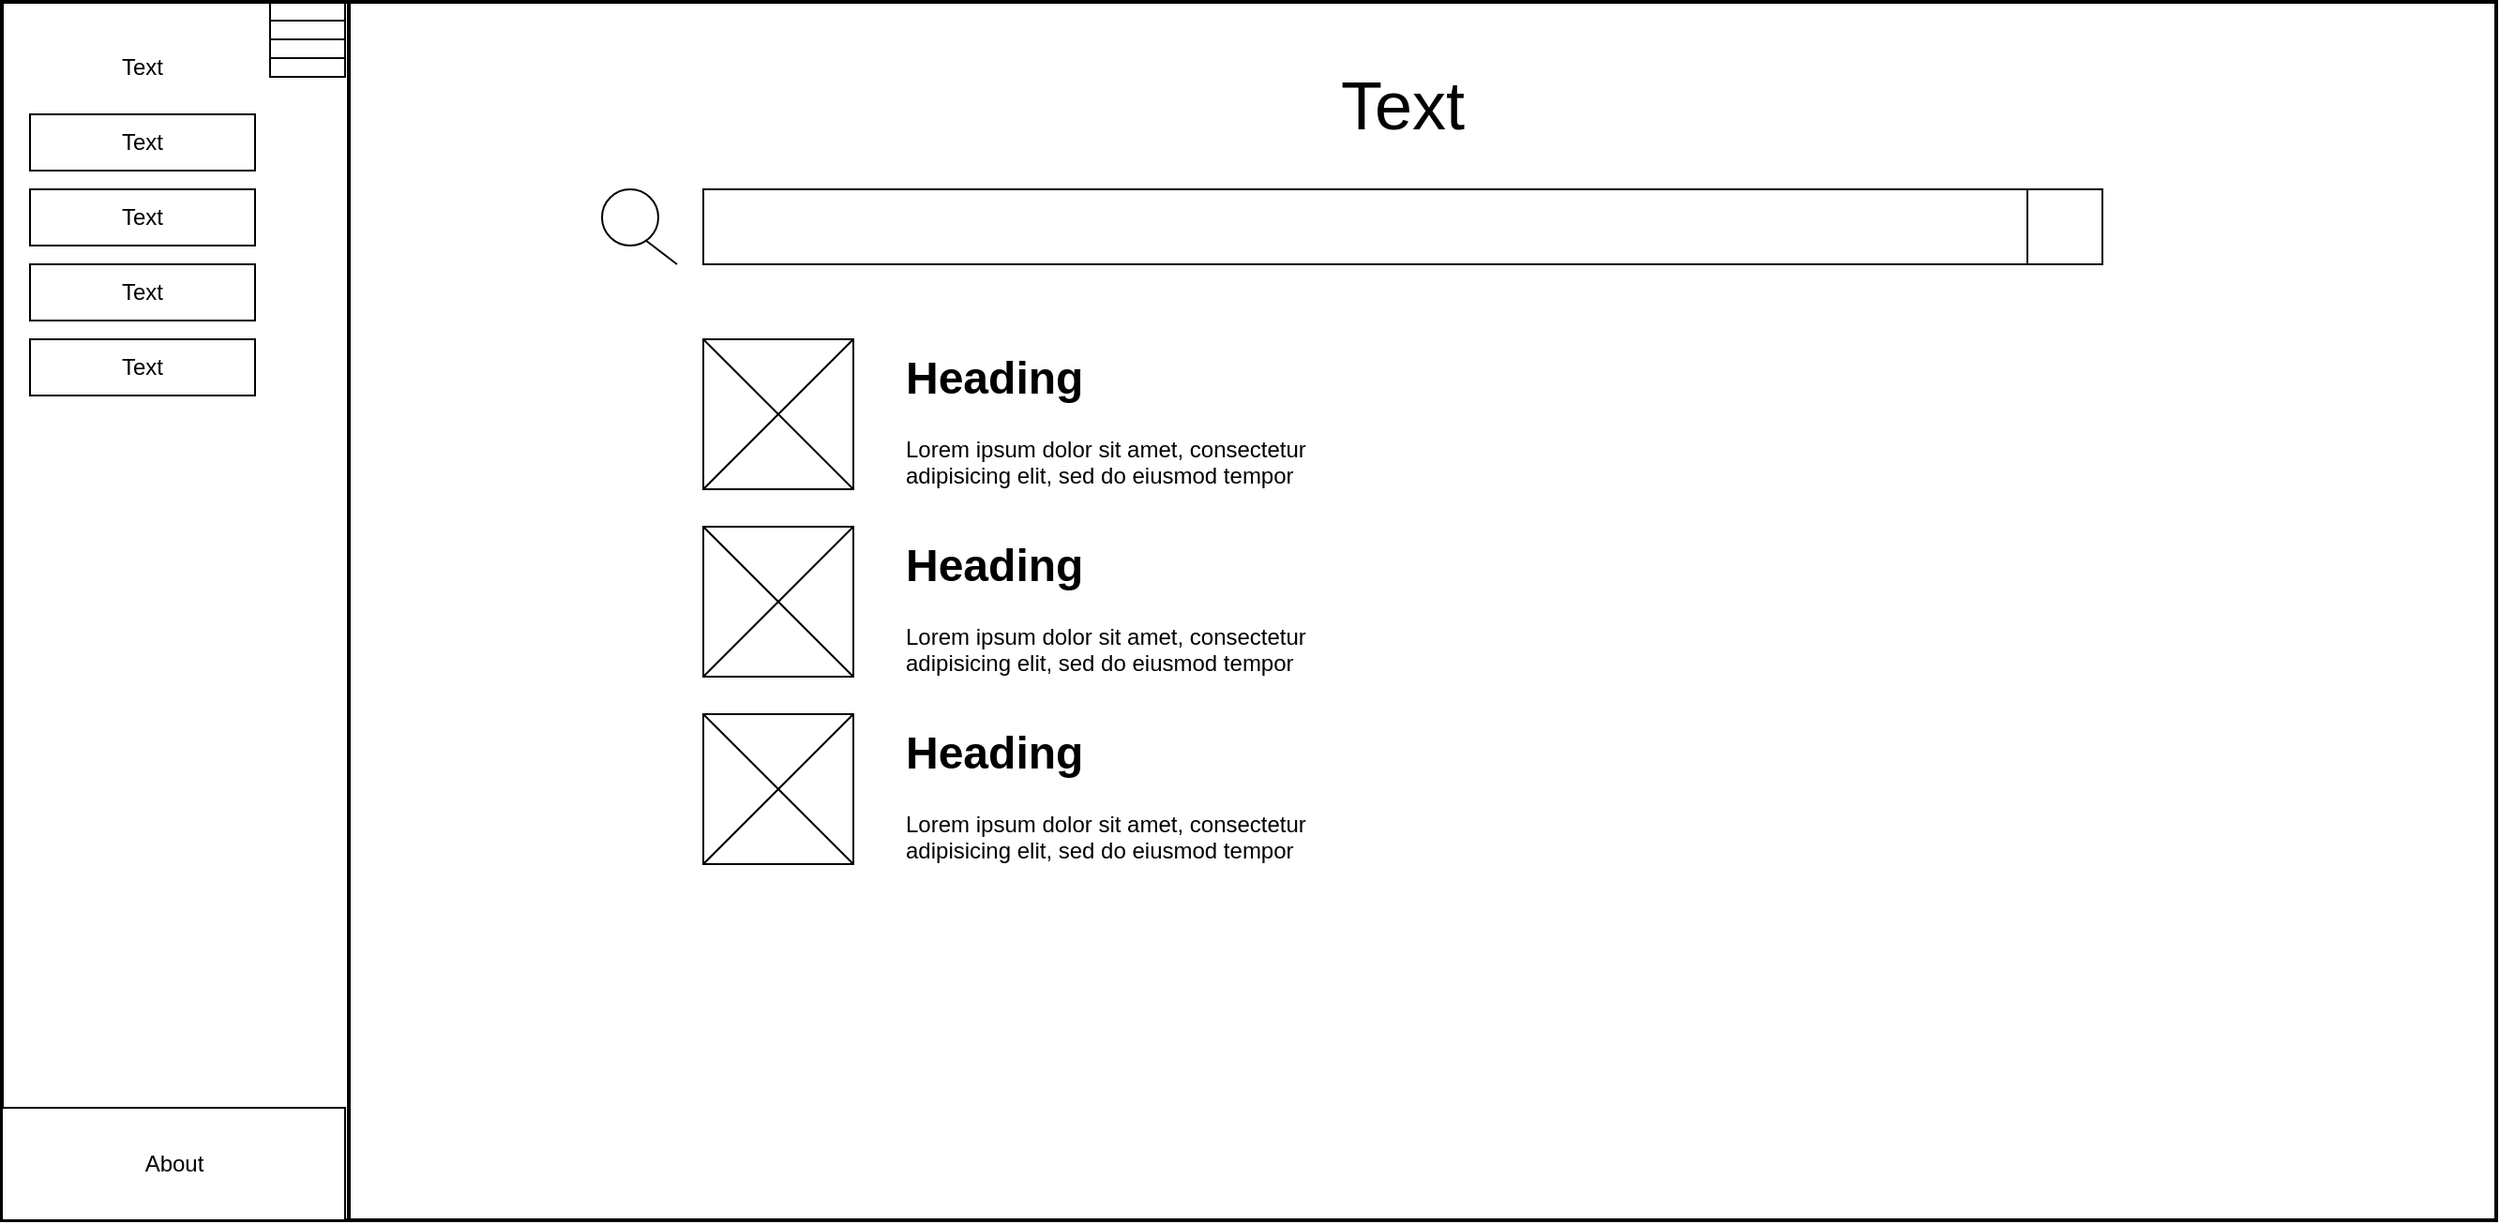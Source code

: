 <mxfile version="26.1.0">
  <diagram name="Page-1" id="Dqjm_s4wM3Hg_-xBNH9p">
    <mxGraphModel dx="1728" dy="943" grid="1" gridSize="10" guides="1" tooltips="1" connect="1" arrows="1" fold="1" page="1" pageScale="1" pageWidth="827" pageHeight="1169" math="0" shadow="0">
      <root>
        <mxCell id="0" />
        <mxCell id="1" parent="0" />
        <mxCell id="aTa-H8B4fmWJjOK4cP6M-1" value="" style="rounded=0;whiteSpace=wrap;html=1;strokeWidth=2;glass=0;fillColor=none;fontSize=20;" vertex="1" parent="1">
          <mxGeometry x="40" y="140" width="1330" height="650" as="geometry" />
        </mxCell>
        <mxCell id="aTa-H8B4fmWJjOK4cP6M-3" value="" style="line;strokeWidth=2;direction=south;html=1;perimeter=backbonePerimeter;points=[];outlineConnect=0;" vertex="1" parent="1">
          <mxGeometry x="220" y="140" width="10" height="650" as="geometry" />
        </mxCell>
        <mxCell id="aTa-H8B4fmWJjOK4cP6M-4" value="" style="rounded=0;whiteSpace=wrap;html=1;" vertex="1" parent="1">
          <mxGeometry x="55" y="200" width="120" height="30" as="geometry" />
        </mxCell>
        <mxCell id="aTa-H8B4fmWJjOK4cP6M-6" value="" style="rounded=0;whiteSpace=wrap;html=1;" vertex="1" parent="1">
          <mxGeometry x="55" y="240" width="120" height="30" as="geometry" />
        </mxCell>
        <mxCell id="aTa-H8B4fmWJjOK4cP6M-7" value="" style="rounded=0;whiteSpace=wrap;html=1;" vertex="1" parent="1">
          <mxGeometry x="55" y="280" width="120" height="30" as="geometry" />
        </mxCell>
        <mxCell id="aTa-H8B4fmWJjOK4cP6M-8" value="" style="rounded=0;whiteSpace=wrap;html=1;" vertex="1" parent="1">
          <mxGeometry x="55" y="320" width="120" height="30" as="geometry" />
        </mxCell>
        <mxCell id="aTa-H8B4fmWJjOK4cP6M-9" value="Text" style="text;html=1;align=center;verticalAlign=middle;whiteSpace=wrap;rounded=0;" vertex="1" parent="1">
          <mxGeometry x="85" y="160" width="60" height="30" as="geometry" />
        </mxCell>
        <mxCell id="aTa-H8B4fmWJjOK4cP6M-10" value="Text" style="text;html=1;align=center;verticalAlign=middle;whiteSpace=wrap;rounded=0;" vertex="1" parent="1">
          <mxGeometry x="85" y="200" width="60" height="30" as="geometry" />
        </mxCell>
        <mxCell id="aTa-H8B4fmWJjOK4cP6M-11" value="Text" style="text;html=1;align=center;verticalAlign=middle;whiteSpace=wrap;rounded=0;" vertex="1" parent="1">
          <mxGeometry x="85" y="240" width="60" height="30" as="geometry" />
        </mxCell>
        <mxCell id="aTa-H8B4fmWJjOK4cP6M-12" value="Text" style="text;html=1;align=center;verticalAlign=middle;whiteSpace=wrap;rounded=0;" vertex="1" parent="1">
          <mxGeometry x="85" y="280" width="60" height="30" as="geometry" />
        </mxCell>
        <mxCell id="aTa-H8B4fmWJjOK4cP6M-14" value="Text" style="text;html=1;align=center;verticalAlign=middle;whiteSpace=wrap;rounded=0;" vertex="1" parent="1">
          <mxGeometry x="85" y="320" width="60" height="30" as="geometry" />
        </mxCell>
        <mxCell id="aTa-H8B4fmWJjOK4cP6M-15" value="" style="ellipse;whiteSpace=wrap;html=1;aspect=fixed;" vertex="1" parent="1">
          <mxGeometry x="360" y="240" width="30" height="30" as="geometry" />
        </mxCell>
        <mxCell id="aTa-H8B4fmWJjOK4cP6M-16" value="" style="endArrow=none;html=1;rounded=0;entryX=1;entryY=1;entryDx=0;entryDy=0;exitX=0.772;exitY=0.904;exitDx=0;exitDy=0;exitPerimeter=0;" edge="1" parent="1" source="aTa-H8B4fmWJjOK4cP6M-15">
          <mxGeometry width="50" height="50" relative="1" as="geometry">
            <mxPoint x="379.997" y="265.607" as="sourcePoint" />
            <mxPoint x="399.997" y="279.997" as="targetPoint" />
          </mxGeometry>
        </mxCell>
        <mxCell id="aTa-H8B4fmWJjOK4cP6M-17" value="" style="rounded=0;whiteSpace=wrap;html=1;" vertex="1" parent="1">
          <mxGeometry x="414" y="240" width="746" height="40" as="geometry" />
        </mxCell>
        <mxCell id="aTa-H8B4fmWJjOK4cP6M-18" value="" style="whiteSpace=wrap;html=1;aspect=fixed;" vertex="1" parent="1">
          <mxGeometry x="414" y="320" width="80" height="80" as="geometry" />
        </mxCell>
        <mxCell id="aTa-H8B4fmWJjOK4cP6M-19" value="" style="endArrow=none;html=1;rounded=0;exitX=0;exitY=1;exitDx=0;exitDy=0;entryX=1;entryY=0;entryDx=0;entryDy=0;" edge="1" parent="1" source="aTa-H8B4fmWJjOK4cP6M-18" target="aTa-H8B4fmWJjOK4cP6M-18">
          <mxGeometry width="50" height="50" relative="1" as="geometry">
            <mxPoint x="474" y="350" as="sourcePoint" />
            <mxPoint x="524" y="300" as="targetPoint" />
          </mxGeometry>
        </mxCell>
        <mxCell id="aTa-H8B4fmWJjOK4cP6M-20" value="" style="endArrow=none;html=1;rounded=0;exitX=1;exitY=1;exitDx=0;exitDy=0;entryX=0;entryY=0;entryDx=0;entryDy=0;" edge="1" parent="1" source="aTa-H8B4fmWJjOK4cP6M-18" target="aTa-H8B4fmWJjOK4cP6M-18">
          <mxGeometry width="50" height="50" relative="1" as="geometry">
            <mxPoint x="454" y="390" as="sourcePoint" />
            <mxPoint x="534" y="310" as="targetPoint" />
          </mxGeometry>
        </mxCell>
        <mxCell id="aTa-H8B4fmWJjOK4cP6M-21" value="" style="whiteSpace=wrap;html=1;aspect=fixed;" vertex="1" parent="1">
          <mxGeometry x="414" y="420" width="80" height="80" as="geometry" />
        </mxCell>
        <mxCell id="aTa-H8B4fmWJjOK4cP6M-22" value="" style="endArrow=none;html=1;rounded=0;exitX=0;exitY=1;exitDx=0;exitDy=0;entryX=1;entryY=0;entryDx=0;entryDy=0;" edge="1" parent="1" source="aTa-H8B4fmWJjOK4cP6M-21" target="aTa-H8B4fmWJjOK4cP6M-21">
          <mxGeometry width="50" height="50" relative="1" as="geometry">
            <mxPoint x="474" y="440" as="sourcePoint" />
            <mxPoint x="524" y="390" as="targetPoint" />
          </mxGeometry>
        </mxCell>
        <mxCell id="aTa-H8B4fmWJjOK4cP6M-23" value="" style="endArrow=none;html=1;rounded=0;exitX=1;exitY=1;exitDx=0;exitDy=0;entryX=0;entryY=0;entryDx=0;entryDy=0;" edge="1" parent="1" source="aTa-H8B4fmWJjOK4cP6M-21" target="aTa-H8B4fmWJjOK4cP6M-21">
          <mxGeometry width="50" height="50" relative="1" as="geometry">
            <mxPoint x="454" y="480" as="sourcePoint" />
            <mxPoint x="534" y="400" as="targetPoint" />
          </mxGeometry>
        </mxCell>
        <mxCell id="aTa-H8B4fmWJjOK4cP6M-24" value="" style="whiteSpace=wrap;html=1;aspect=fixed;" vertex="1" parent="1">
          <mxGeometry x="414" y="520" width="80" height="80" as="geometry" />
        </mxCell>
        <mxCell id="aTa-H8B4fmWJjOK4cP6M-25" value="" style="endArrow=none;html=1;rounded=0;exitX=0;exitY=1;exitDx=0;exitDy=0;entryX=1;entryY=0;entryDx=0;entryDy=0;" edge="1" parent="1" source="aTa-H8B4fmWJjOK4cP6M-24" target="aTa-H8B4fmWJjOK4cP6M-24">
          <mxGeometry width="50" height="50" relative="1" as="geometry">
            <mxPoint x="474" y="540" as="sourcePoint" />
            <mxPoint x="524" y="490" as="targetPoint" />
            <Array as="points">
              <mxPoint x="474" y="540" />
            </Array>
          </mxGeometry>
        </mxCell>
        <mxCell id="aTa-H8B4fmWJjOK4cP6M-26" value="" style="endArrow=none;html=1;rounded=0;exitX=1;exitY=1;exitDx=0;exitDy=0;entryX=0;entryY=0;entryDx=0;entryDy=0;" edge="1" parent="1" source="aTa-H8B4fmWJjOK4cP6M-24" target="aTa-H8B4fmWJjOK4cP6M-24">
          <mxGeometry width="50" height="50" relative="1" as="geometry">
            <mxPoint x="454" y="580" as="sourcePoint" />
            <mxPoint x="534" y="500" as="targetPoint" />
          </mxGeometry>
        </mxCell>
        <mxCell id="aTa-H8B4fmWJjOK4cP6M-28" value="&lt;h1 style=&quot;margin-top: 0px;&quot;&gt;Heading&lt;/h1&gt;&lt;p&gt;Lorem ipsum dolor sit amet, consectetur adipisicing elit, sed do eiusmod tempor incididunt ut labore et dolore magna aliqua.&lt;/p&gt;" style="text;html=1;whiteSpace=wrap;overflow=hidden;rounded=0;" vertex="1" parent="1">
          <mxGeometry x="520" y="320" width="250" height="80" as="geometry" />
        </mxCell>
        <mxCell id="aTa-H8B4fmWJjOK4cP6M-29" value="&lt;h1 style=&quot;margin-top: 0px;&quot;&gt;Heading&lt;/h1&gt;&lt;p&gt;Lorem ipsum dolor sit amet, consectetur adipisicing elit, sed do eiusmod tempor incididunt ut labore et dolore magna aliqua.&lt;/p&gt;" style="text;html=1;whiteSpace=wrap;overflow=hidden;rounded=0;" vertex="1" parent="1">
          <mxGeometry x="520" y="420" width="250" height="80" as="geometry" />
        </mxCell>
        <mxCell id="aTa-H8B4fmWJjOK4cP6M-30" value="&lt;h1 style=&quot;margin-top: 0px;&quot;&gt;Heading&lt;/h1&gt;&lt;p&gt;Lorem ipsum dolor sit amet, consectetur adipisicing elit, sed do eiusmod tempor incididunt ut labore et dolore magna aliqua.&lt;/p&gt;" style="text;html=1;whiteSpace=wrap;overflow=hidden;rounded=0;" vertex="1" parent="1">
          <mxGeometry x="520" y="520" width="250" height="80" as="geometry" />
        </mxCell>
        <mxCell id="aTa-H8B4fmWJjOK4cP6M-32" value="Text" style="text;html=1;align=center;verticalAlign=middle;whiteSpace=wrap;rounded=0;strokeWidth=3;fontSize=36;" vertex="1" parent="1">
          <mxGeometry x="394" y="180" width="786" height="30" as="geometry" />
        </mxCell>
        <mxCell id="aTa-H8B4fmWJjOK4cP6M-33" value="" style="endArrow=none;html=1;rounded=0;" edge="1" parent="1">
          <mxGeometry width="50" height="50" relative="1" as="geometry">
            <mxPoint x="1120" y="280" as="sourcePoint" />
            <mxPoint x="1120" y="240" as="targetPoint" />
          </mxGeometry>
        </mxCell>
        <mxCell id="aTa-H8B4fmWJjOK4cP6M-39" value="" style="group" vertex="1" connectable="0" parent="1">
          <mxGeometry x="183" y="140" width="40" height="40" as="geometry" />
        </mxCell>
        <mxCell id="aTa-H8B4fmWJjOK4cP6M-34" value="" style="line;strokeWidth=1;html=1;" vertex="1" parent="aTa-H8B4fmWJjOK4cP6M-39">
          <mxGeometry y="15" width="40" height="10" as="geometry" />
        </mxCell>
        <mxCell id="aTa-H8B4fmWJjOK4cP6M-35" value="" style="line;strokeWidth=1;html=1;" vertex="1" parent="aTa-H8B4fmWJjOK4cP6M-39">
          <mxGeometry y="5" width="40" height="10" as="geometry" />
        </mxCell>
        <mxCell id="aTa-H8B4fmWJjOK4cP6M-36" value="" style="line;strokeWidth=1;html=1;" vertex="1" parent="aTa-H8B4fmWJjOK4cP6M-39">
          <mxGeometry y="25" width="40" height="10" as="geometry" />
        </mxCell>
        <mxCell id="aTa-H8B4fmWJjOK4cP6M-38" value="" style="rounded=0;whiteSpace=wrap;html=1;fillColor=none;" vertex="1" parent="aTa-H8B4fmWJjOK4cP6M-39">
          <mxGeometry width="40" height="40" as="geometry" />
        </mxCell>
        <mxCell id="aTa-H8B4fmWJjOK4cP6M-40" value="" style="rounded=0;whiteSpace=wrap;html=1;" vertex="1" parent="1">
          <mxGeometry x="40" y="730" width="183" height="60" as="geometry" />
        </mxCell>
        <mxCell id="aTa-H8B4fmWJjOK4cP6M-41" value="About" style="text;html=1;align=center;verticalAlign=middle;whiteSpace=wrap;rounded=0;" vertex="1" parent="1">
          <mxGeometry x="102" y="745" width="60" height="30" as="geometry" />
        </mxCell>
      </root>
    </mxGraphModel>
  </diagram>
</mxfile>
